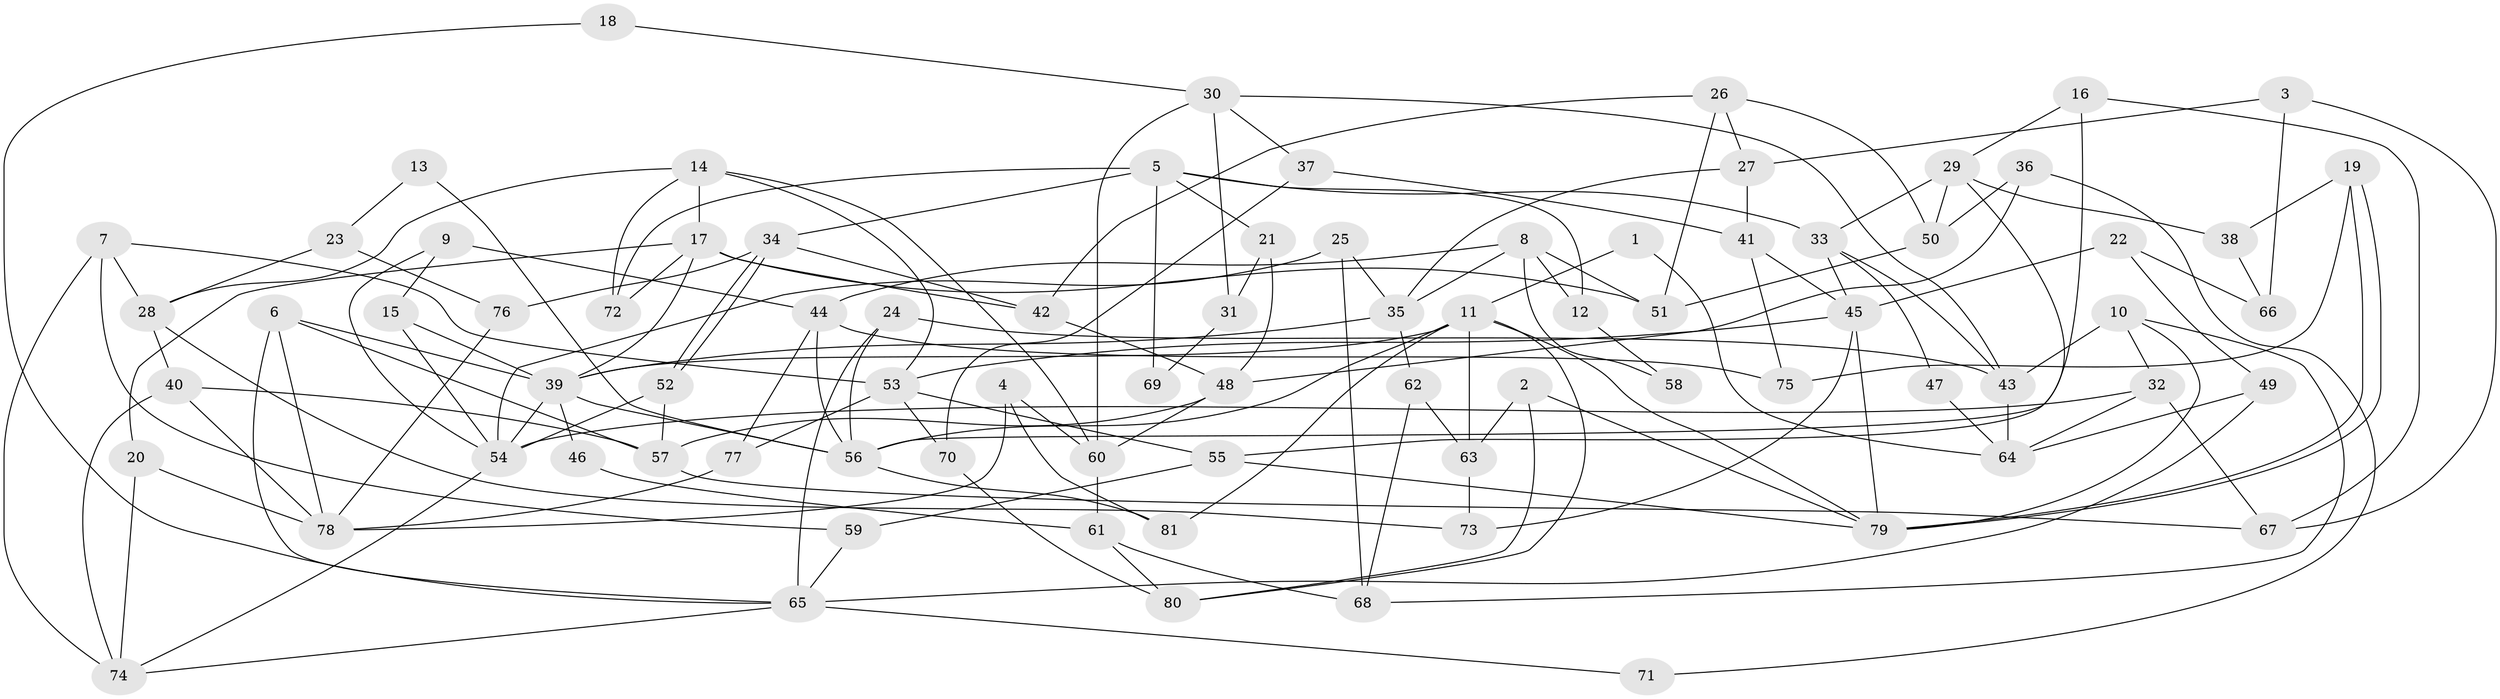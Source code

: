 // Generated by graph-tools (version 1.1) at 2025/15/03/09/25 04:15:08]
// undirected, 81 vertices, 162 edges
graph export_dot {
graph [start="1"]
  node [color=gray90,style=filled];
  1;
  2;
  3;
  4;
  5;
  6;
  7;
  8;
  9;
  10;
  11;
  12;
  13;
  14;
  15;
  16;
  17;
  18;
  19;
  20;
  21;
  22;
  23;
  24;
  25;
  26;
  27;
  28;
  29;
  30;
  31;
  32;
  33;
  34;
  35;
  36;
  37;
  38;
  39;
  40;
  41;
  42;
  43;
  44;
  45;
  46;
  47;
  48;
  49;
  50;
  51;
  52;
  53;
  54;
  55;
  56;
  57;
  58;
  59;
  60;
  61;
  62;
  63;
  64;
  65;
  66;
  67;
  68;
  69;
  70;
  71;
  72;
  73;
  74;
  75;
  76;
  77;
  78;
  79;
  80;
  81;
  1 -- 64;
  1 -- 11;
  2 -- 79;
  2 -- 80;
  2 -- 63;
  3 -- 27;
  3 -- 67;
  3 -- 66;
  4 -- 81;
  4 -- 60;
  4 -- 78;
  5 -- 33;
  5 -- 72;
  5 -- 12;
  5 -- 21;
  5 -- 34;
  5 -- 69;
  6 -- 39;
  6 -- 57;
  6 -- 65;
  6 -- 78;
  7 -- 28;
  7 -- 59;
  7 -- 53;
  7 -- 74;
  8 -- 35;
  8 -- 44;
  8 -- 12;
  8 -- 51;
  8 -- 58;
  9 -- 54;
  9 -- 44;
  9 -- 15;
  10 -- 79;
  10 -- 32;
  10 -- 43;
  10 -- 68;
  11 -- 39;
  11 -- 63;
  11 -- 56;
  11 -- 79;
  11 -- 80;
  11 -- 81;
  12 -- 58;
  13 -- 56;
  13 -- 23;
  14 -- 17;
  14 -- 60;
  14 -- 28;
  14 -- 53;
  14 -- 72;
  15 -- 39;
  15 -- 54;
  16 -- 56;
  16 -- 29;
  16 -- 67;
  17 -- 20;
  17 -- 51;
  17 -- 39;
  17 -- 42;
  17 -- 72;
  18 -- 65;
  18 -- 30;
  19 -- 75;
  19 -- 79;
  19 -- 79;
  19 -- 38;
  20 -- 78;
  20 -- 74;
  21 -- 48;
  21 -- 31;
  22 -- 66;
  22 -- 45;
  22 -- 49;
  23 -- 28;
  23 -- 76;
  24 -- 65;
  24 -- 56;
  24 -- 43;
  25 -- 68;
  25 -- 54;
  25 -- 35;
  26 -- 42;
  26 -- 50;
  26 -- 27;
  26 -- 51;
  27 -- 35;
  27 -- 41;
  28 -- 40;
  28 -- 73;
  29 -- 33;
  29 -- 55;
  29 -- 38;
  29 -- 50;
  30 -- 43;
  30 -- 37;
  30 -- 31;
  30 -- 60;
  31 -- 69;
  32 -- 64;
  32 -- 54;
  32 -- 67;
  33 -- 45;
  33 -- 43;
  33 -- 47;
  34 -- 52;
  34 -- 52;
  34 -- 42;
  34 -- 76;
  35 -- 39;
  35 -- 62;
  36 -- 48;
  36 -- 50;
  36 -- 71;
  37 -- 70;
  37 -- 41;
  38 -- 66;
  39 -- 54;
  39 -- 46;
  39 -- 56;
  40 -- 57;
  40 -- 78;
  40 -- 74;
  41 -- 45;
  41 -- 75;
  42 -- 48;
  43 -- 64;
  44 -- 77;
  44 -- 56;
  44 -- 75;
  45 -- 53;
  45 -- 79;
  45 -- 73;
  46 -- 61;
  47 -- 64;
  48 -- 57;
  48 -- 60;
  49 -- 65;
  49 -- 64;
  50 -- 51;
  52 -- 54;
  52 -- 57;
  53 -- 55;
  53 -- 70;
  53 -- 77;
  54 -- 74;
  55 -- 79;
  55 -- 59;
  56 -- 81;
  57 -- 67;
  59 -- 65;
  60 -- 61;
  61 -- 68;
  61 -- 80;
  62 -- 63;
  62 -- 68;
  63 -- 73;
  65 -- 74;
  65 -- 71;
  70 -- 80;
  76 -- 78;
  77 -- 78;
}
